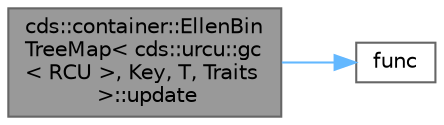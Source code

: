 digraph "cds::container::EllenBinTreeMap&lt; cds::urcu::gc&lt; RCU &gt;, Key, T, Traits &gt;::update"
{
 // LATEX_PDF_SIZE
  bgcolor="transparent";
  edge [fontname=Helvetica,fontsize=10,labelfontname=Helvetica,labelfontsize=10];
  node [fontname=Helvetica,fontsize=10,shape=box,height=0.2,width=0.4];
  rankdir="LR";
  Node1 [id="Node000001",label="cds::container::EllenBin\lTreeMap\< cds::urcu::gc\l\< RCU \>, Key, T, Traits\l \>::update",height=0.2,width=0.4,color="gray40", fillcolor="grey60", style="filled", fontcolor="black",tooltip="Updates the node"];
  Node1 -> Node2 [id="edge2_Node000001_Node000002",color="steelblue1",style="solid",tooltip=" "];
  Node2 [id="Node000002",label="func",height=0.2,width=0.4,color="grey40", fillcolor="white", style="filled",URL="$benchmarks_2async__task_2async__task_8hpp.html#abce53bb5cc1ee70cdc013fd9b93547eb",tooltip=" "];
}
